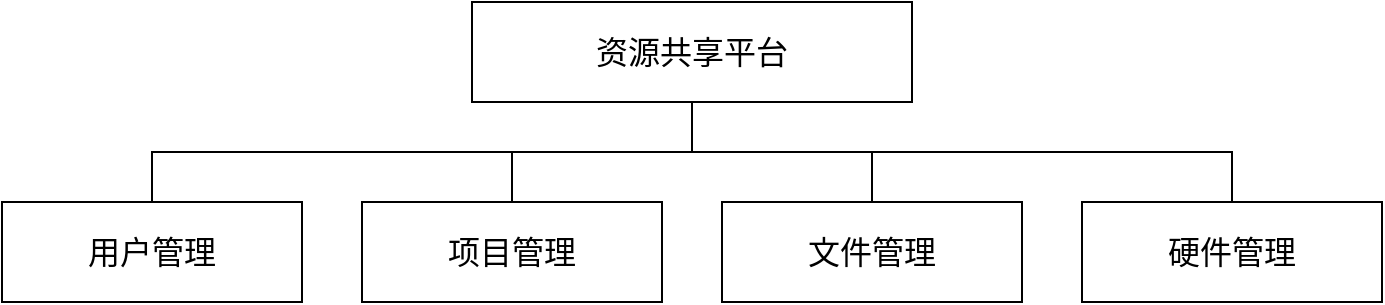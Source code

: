<mxfile version="24.2.1" type="github">
  <diagram name="第 1 页" id="B37Alon7Snt6yuw_wCrL">
    <mxGraphModel dx="786" dy="478" grid="0" gridSize="10" guides="1" tooltips="1" connect="1" arrows="1" fold="1" page="0" pageScale="1" pageWidth="827" pageHeight="1169" math="0" shadow="0">
      <root>
        <mxCell id="0" />
        <mxCell id="1" parent="0" />
        <mxCell id="5x5rUgKwlO3JI9YjaT6--17" style="edgeStyle=orthogonalEdgeStyle;rounded=0;orthogonalLoop=1;jettySize=auto;html=1;endArrow=none;endFill=0;" edge="1" parent="1" source="5x5rUgKwlO3JI9YjaT6--2" target="5x5rUgKwlO3JI9YjaT6--9">
          <mxGeometry relative="1" as="geometry" />
        </mxCell>
        <mxCell id="5x5rUgKwlO3JI9YjaT6--18" style="edgeStyle=orthogonalEdgeStyle;rounded=0;orthogonalLoop=1;jettySize=auto;html=1;endArrow=none;endFill=0;" edge="1" parent="1" source="5x5rUgKwlO3JI9YjaT6--2" target="5x5rUgKwlO3JI9YjaT6--14">
          <mxGeometry relative="1" as="geometry" />
        </mxCell>
        <mxCell id="5x5rUgKwlO3JI9YjaT6--19" style="edgeStyle=orthogonalEdgeStyle;rounded=0;orthogonalLoop=1;jettySize=auto;html=1;endArrow=none;endFill=0;" edge="1" parent="1" source="5x5rUgKwlO3JI9YjaT6--2" target="5x5rUgKwlO3JI9YjaT6--16">
          <mxGeometry relative="1" as="geometry">
            <Array as="points">
              <mxPoint x="410" y="85" />
              <mxPoint x="680" y="85" />
            </Array>
          </mxGeometry>
        </mxCell>
        <mxCell id="5x5rUgKwlO3JI9YjaT6--20" style="edgeStyle=orthogonalEdgeStyle;rounded=0;orthogonalLoop=1;jettySize=auto;html=1;endArrow=none;endFill=0;" edge="1" parent="1" source="5x5rUgKwlO3JI9YjaT6--2" target="5x5rUgKwlO3JI9YjaT6--3">
          <mxGeometry relative="1" as="geometry">
            <Array as="points">
              <mxPoint x="410" y="85" />
              <mxPoint x="140" y="85" />
            </Array>
          </mxGeometry>
        </mxCell>
        <mxCell id="5x5rUgKwlO3JI9YjaT6--2" value="&lt;font style=&quot;font-size: 16px;&quot;&gt;资源共享平台&lt;/font&gt;" style="rounded=0;whiteSpace=wrap;html=1;" vertex="1" parent="1">
          <mxGeometry x="300" y="10" width="220" height="50" as="geometry" />
        </mxCell>
        <mxCell id="5x5rUgKwlO3JI9YjaT6--3" value="&lt;font style=&quot;font-size: 16px;&quot;&gt;用户管理&lt;/font&gt;" style="rounded=0;whiteSpace=wrap;html=1;" vertex="1" parent="1">
          <mxGeometry x="65" y="110" width="150" height="50" as="geometry" />
        </mxCell>
        <mxCell id="5x5rUgKwlO3JI9YjaT6--9" value="&lt;font style=&quot;font-size: 16px;&quot;&gt;项目管理&lt;/font&gt;" style="rounded=0;whiteSpace=wrap;html=1;" vertex="1" parent="1">
          <mxGeometry x="245" y="110" width="150" height="50" as="geometry" />
        </mxCell>
        <mxCell id="5x5rUgKwlO3JI9YjaT6--14" value="&lt;font style=&quot;font-size: 16px;&quot;&gt;文件管理&lt;/font&gt;" style="rounded=0;whiteSpace=wrap;html=1;" vertex="1" parent="1">
          <mxGeometry x="425" y="110" width="150" height="50" as="geometry" />
        </mxCell>
        <mxCell id="5x5rUgKwlO3JI9YjaT6--16" value="&lt;span style=&quot;font-size: 16px;&quot;&gt;硬件管理&lt;/span&gt;" style="rounded=0;whiteSpace=wrap;html=1;" vertex="1" parent="1">
          <mxGeometry x="605" y="110" width="150" height="50" as="geometry" />
        </mxCell>
      </root>
    </mxGraphModel>
  </diagram>
</mxfile>
